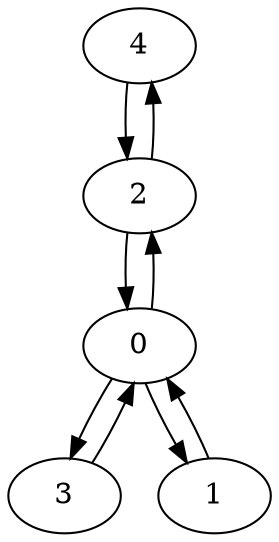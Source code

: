 digraph {
"4"[label="4"];
"3"[label="3"];
"2"[label="2"];
"1"[label="1"];
"0"[label="0"];
"0" -> "1";
"0" -> "2";
"0" -> "3";
"1" -> "0";
"2" -> "0";
"2" -> "4";
"3" -> "0";
"4" -> "2";
}